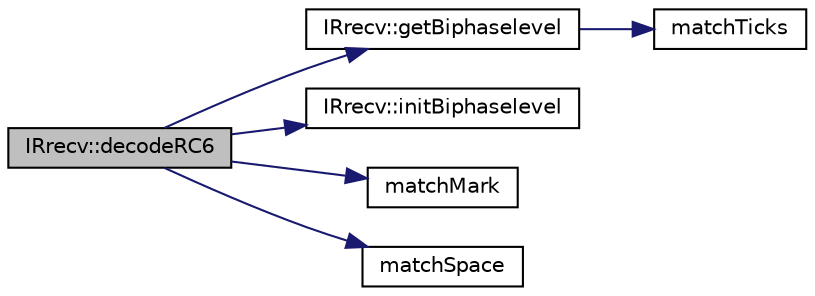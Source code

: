 digraph "IRrecv::decodeRC6"
{
 // LATEX_PDF_SIZE
  edge [fontname="Helvetica",fontsize="10",labelfontname="Helvetica",labelfontsize="10"];
  node [fontname="Helvetica",fontsize="10",shape=record];
  rankdir="LR";
  Node1 [label="IRrecv::decodeRC6",height=0.2,width=0.4,color="black", fillcolor="grey75", style="filled", fontcolor="black",tooltip=" "];
  Node1 -> Node2 [color="midnightblue",fontsize="10",style="solid"];
  Node2 [label="IRrecv::getBiphaselevel",height=0.2,width=0.4,color="black", fillcolor="white", style="filled",URL="$group___receiving.html#ga7d26f9254747368762e4d4c09dc22fb0",tooltip=" "];
  Node2 -> Node3 [color="midnightblue",fontsize="10",style="solid"];
  Node3 [label="matchTicks",height=0.2,width=0.4,color="black", fillcolor="white", style="filled",URL="$group___receiving.html#ga495b7f49ff71cde1289b118fac0f0674",tooltip=" "];
  Node1 -> Node4 [color="midnightblue",fontsize="10",style="solid"];
  Node4 [label="IRrecv::initBiphaselevel",height=0.2,width=0.4,color="black", fillcolor="white", style="filled",URL="$group___receiving.html#ga51376b9bd8d1d9ac5c694f6a8c8ecc98",tooltip=" "];
  Node1 -> Node5 [color="midnightblue",fontsize="10",style="solid"];
  Node5 [label="matchMark",height=0.2,width=0.4,color="black", fillcolor="white", style="filled",URL="$group___receiving.html#ga4472564ea96b1ee10b51f594f60d7aeb",tooltip=" "];
  Node1 -> Node6 [color="midnightblue",fontsize="10",style="solid"];
  Node6 [label="matchSpace",height=0.2,width=0.4,color="black", fillcolor="white", style="filled",URL="$group___receiving.html#ga7902b620f6c01463b5b6e50ef604ac8b",tooltip=" "];
}
